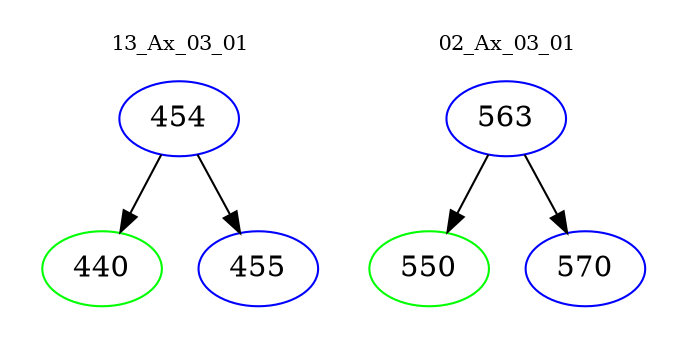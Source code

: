 digraph{
subgraph cluster_0 {
color = white
label = "13_Ax_03_01";
fontsize=10;
T0_454 [label="454", color="blue"]
T0_454 -> T0_440 [color="black"]
T0_440 [label="440", color="green"]
T0_454 -> T0_455 [color="black"]
T0_455 [label="455", color="blue"]
}
subgraph cluster_1 {
color = white
label = "02_Ax_03_01";
fontsize=10;
T1_563 [label="563", color="blue"]
T1_563 -> T1_550 [color="black"]
T1_550 [label="550", color="green"]
T1_563 -> T1_570 [color="black"]
T1_570 [label="570", color="blue"]
}
}
